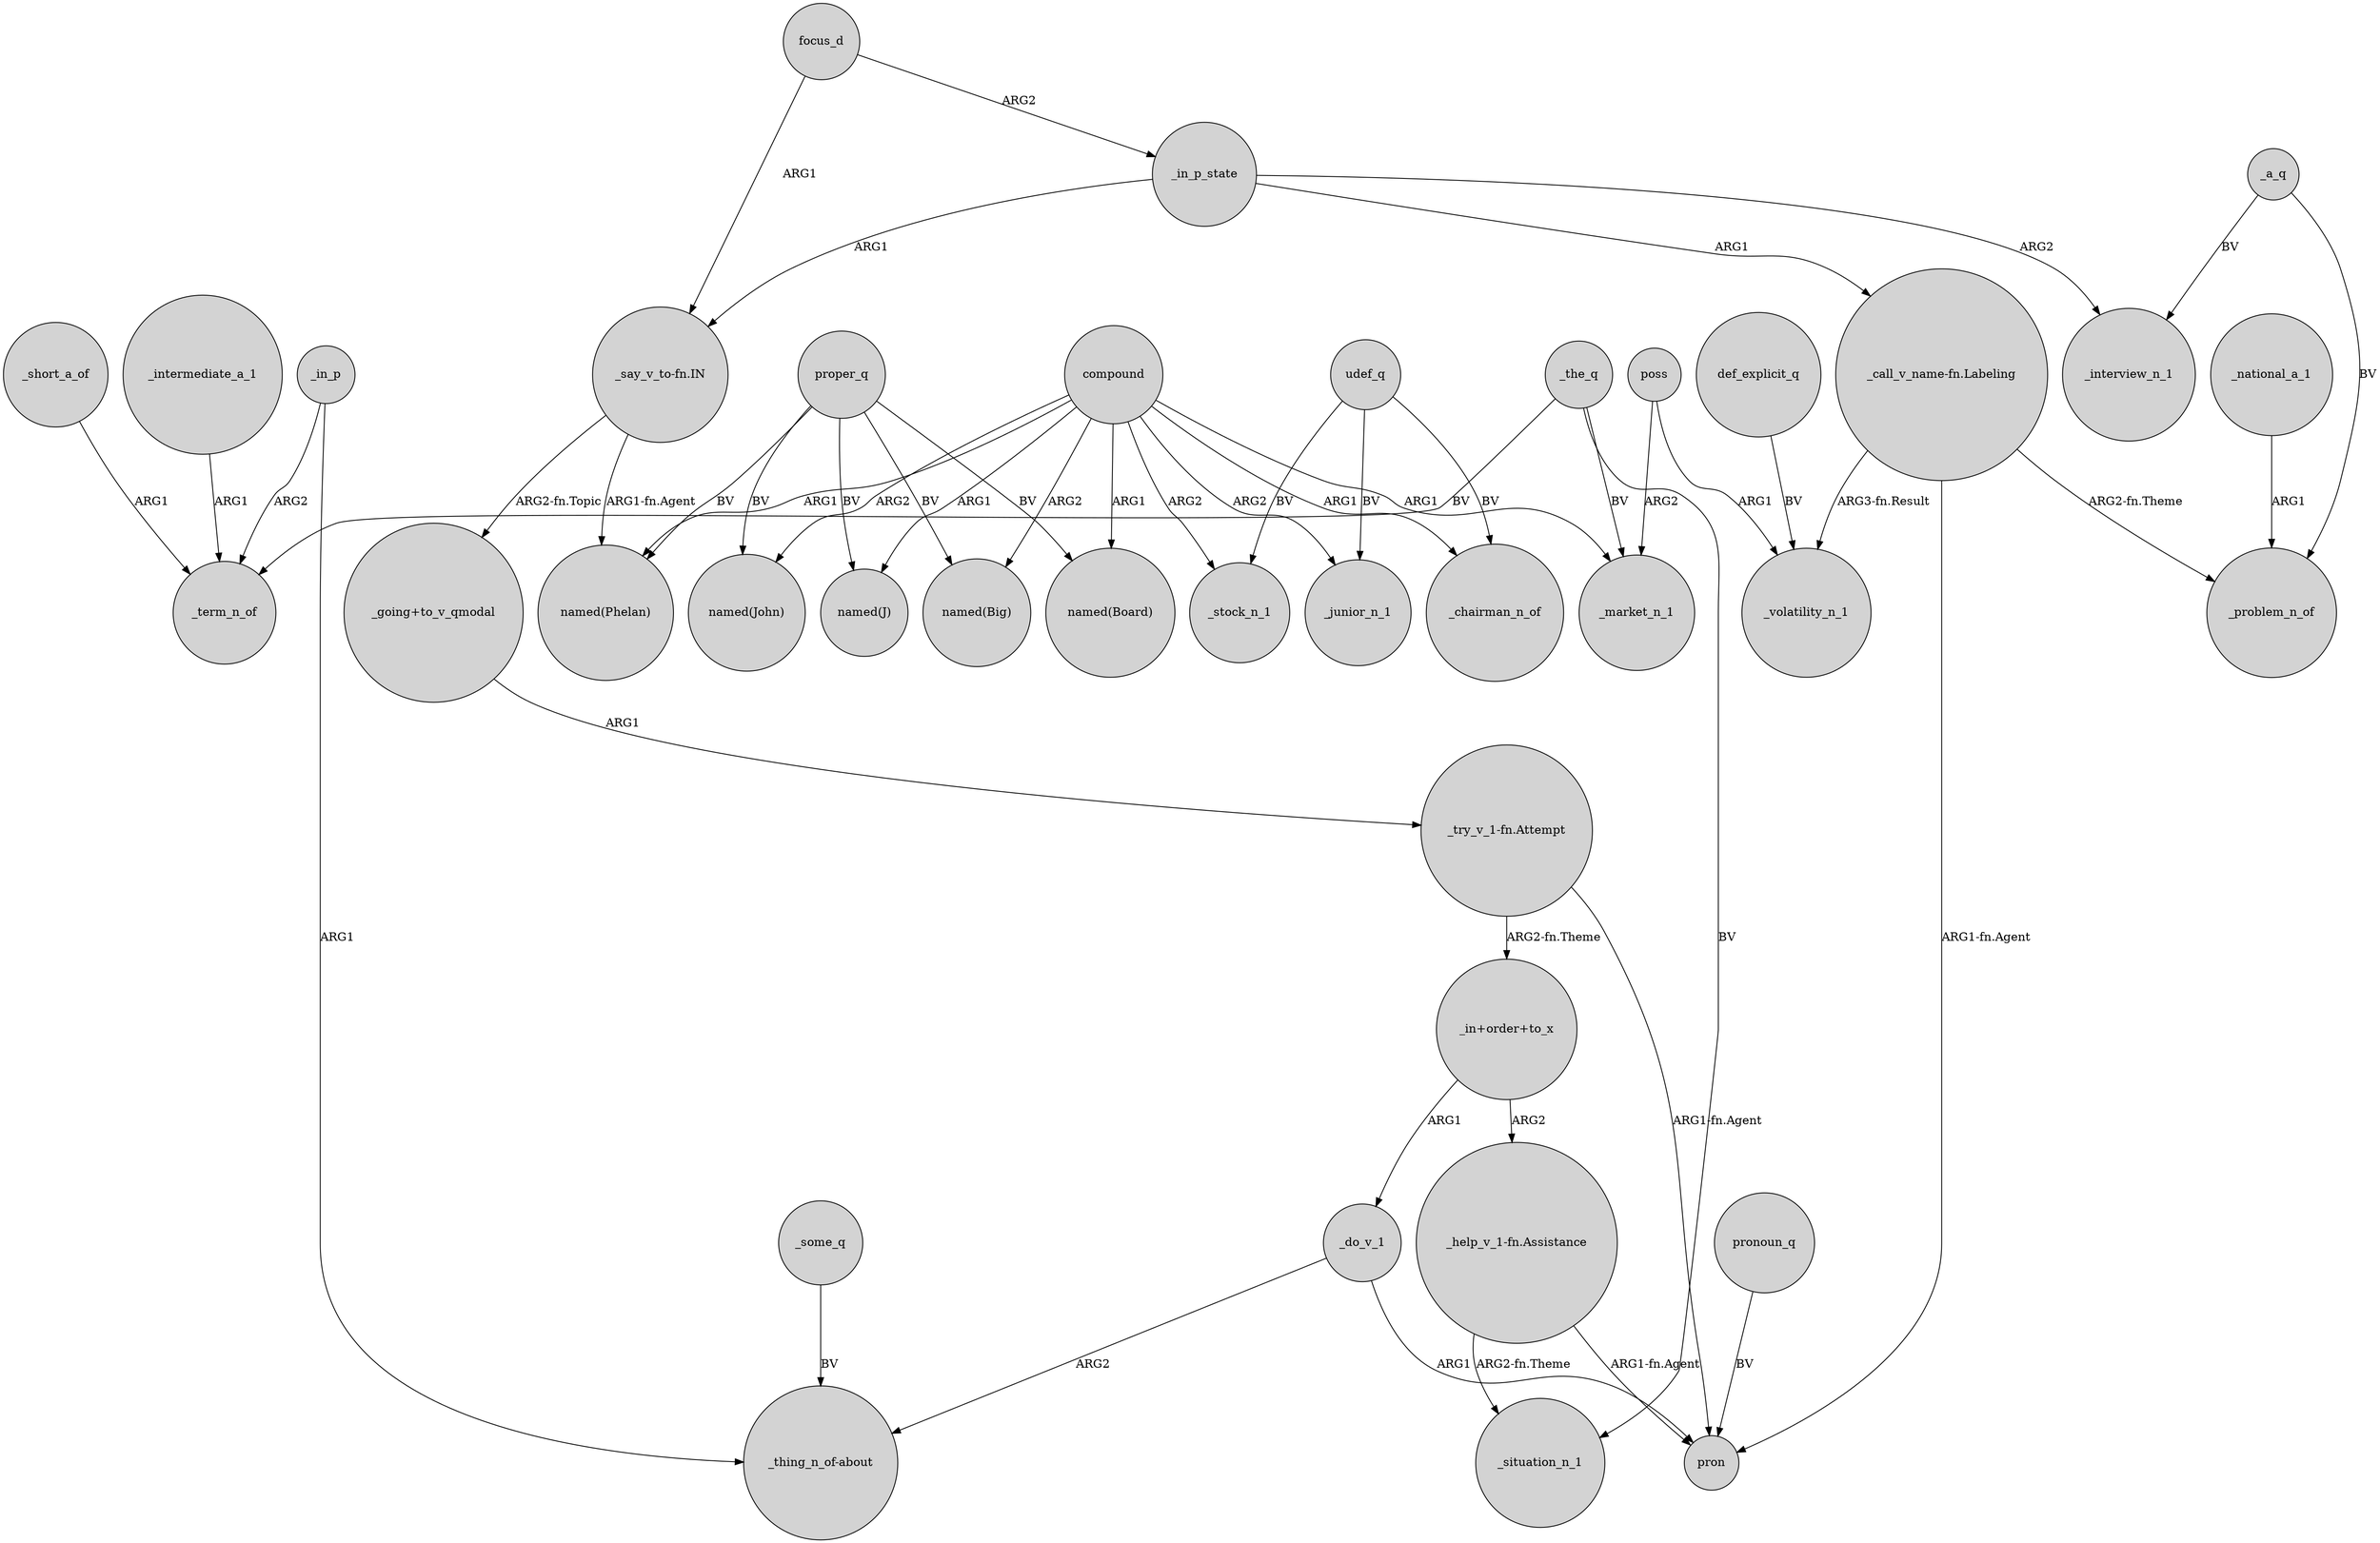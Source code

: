 digraph {
	node [shape=circle style=filled]
	"_call_v_name-fn.Labeling" -> pron [label="ARG1-fn.Agent"]
	_national_a_1 -> _problem_n_of [label=ARG1]
	compound -> "named(John)" [label=ARG2]
	_do_v_1 -> "_thing_n_of-about" [label=ARG2]
	_in_p_state -> "_call_v_name-fn.Labeling" [label=ARG1]
	compound -> _chairman_n_of [label=ARG1]
	"_call_v_name-fn.Labeling" -> _volatility_n_1 [label="ARG3-fn.Result"]
	_in_p -> "_thing_n_of-about" [label=ARG1]
	_a_q -> _interview_n_1 [label=BV]
	focus_d -> _in_p_state [label=ARG2]
	_short_a_of -> _term_n_of [label=ARG1]
	"_say_v_to-fn.IN" -> "_going+to_v_qmodal" [label="ARG2-fn.Topic"]
	proper_q -> "named(J)" [label=BV]
	_the_q -> _situation_n_1 [label=BV]
	_intermediate_a_1 -> _term_n_of [label=ARG1]
	proper_q -> "named(Board)" [label=BV]
	"_help_v_1-fn.Assistance" -> _situation_n_1 [label="ARG2-fn.Theme"]
	udef_q -> _chairman_n_of [label=BV]
	"_try_v_1-fn.Attempt" -> "_in+order+to_x" [label="ARG2-fn.Theme"]
	udef_q -> _junior_n_1 [label=BV]
	compound -> _stock_n_1 [label=ARG2]
	proper_q -> "named(Big)" [label=BV]
	"_going+to_v_qmodal" -> "_try_v_1-fn.Attempt" [label=ARG1]
	compound -> _junior_n_1 [label=ARG2]
	pronoun_q -> pron [label=BV]
	_the_q -> _term_n_of [label=BV]
	"_call_v_name-fn.Labeling" -> _problem_n_of [label="ARG2-fn.Theme"]
	compound -> "named(Board)" [label=ARG1]
	udef_q -> _stock_n_1 [label=BV]
	poss -> _market_n_1 [label=ARG2]
	_do_v_1 -> pron [label=ARG1]
	_in_p -> _term_n_of [label=ARG2]
	_in_p_state -> _interview_n_1 [label=ARG2]
	"_in+order+to_x" -> _do_v_1 [label=ARG1]
	compound -> "named(Phelan)" [label=ARG1]
	"_try_v_1-fn.Attempt" -> pron [label="ARG1-fn.Agent"]
	proper_q -> "named(Phelan)" [label=BV]
	"_help_v_1-fn.Assistance" -> pron [label="ARG1-fn.Agent"]
	compound -> _market_n_1 [label=ARG1]
	"_in+order+to_x" -> "_help_v_1-fn.Assistance" [label=ARG2]
	def_explicit_q -> _volatility_n_1 [label=BV]
	_some_q -> "_thing_n_of-about" [label=BV]
	poss -> _volatility_n_1 [label=ARG1]
	_the_q -> _market_n_1 [label=BV]
	compound -> "named(Big)" [label=ARG2]
	proper_q -> "named(John)" [label=BV]
	"_say_v_to-fn.IN" -> "named(Phelan)" [label="ARG1-fn.Agent"]
	_in_p_state -> "_say_v_to-fn.IN" [label=ARG1]
	focus_d -> "_say_v_to-fn.IN" [label=ARG1]
	compound -> "named(J)" [label=ARG1]
	_a_q -> _problem_n_of [label=BV]
}

